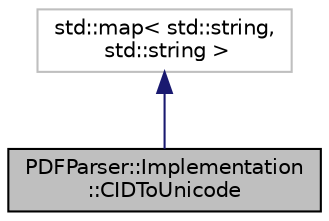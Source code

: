 digraph "PDFParser::Implementation::CIDToUnicode"
{
  edge [fontname="Helvetica",fontsize="10",labelfontname="Helvetica",labelfontsize="10"];
  node [fontname="Helvetica",fontsize="10",shape=record];
  Node2 [label="PDFParser::Implementation\l::CIDToUnicode",height=0.2,width=0.4,color="black", fillcolor="grey75", style="filled", fontcolor="black"];
  Node3 -> Node2 [dir="back",color="midnightblue",fontsize="10",style="solid",fontname="Helvetica"];
  Node3 [label="std::map\< std::string,\l std::string \>",height=0.2,width=0.4,color="grey75", fillcolor="white", style="filled"];
}
